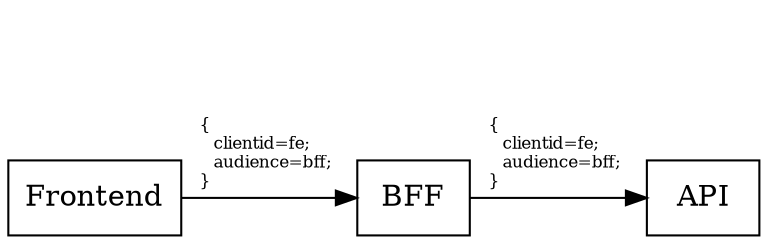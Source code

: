 digraph {
    layout=dot

    helper[style=invis]
    helper->Frontend[style=invis]

    subgraph cons2{
        rank=same
        Frontend[shape=rect]
        BFF[shape=rect]
        API[shape=rect]
    }

    Frontend->BFF[label="{\l   clientid=fe; \l   audience=bff; \l}\l",align="left",fontsize=8]
    BFF->API[label="{\l   clientid=fe; \l   audience=bff; \l}\l",align="left",fontsize=8]

}